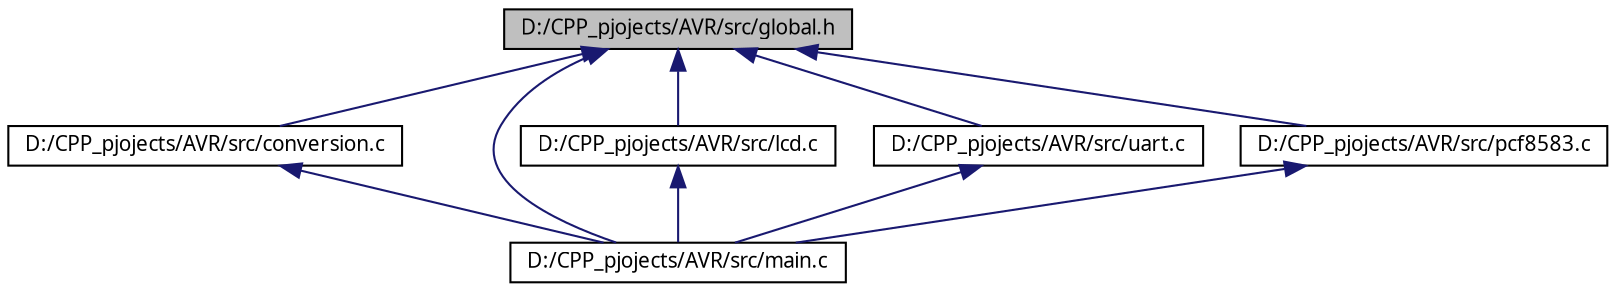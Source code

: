 digraph G
{
  bgcolor="transparent";
  edge [fontname="FreeSans.ttf",fontsize=10,labelfontname="FreeSans.ttf",labelfontsize=10];
  node [fontname="FreeSans.ttf",fontsize=10,shape=record];
  Node1 [label="D:/CPP_pjojects/AVR/src/global.h",height=0.2,width=0.4,color="black", fillcolor="grey75", style="filled" fontcolor="black"];
  Node1 -> Node2 [dir=back,color="midnightblue",fontsize=10,style="solid",fontname="FreeSans.ttf"];
  Node2 [label="D:/CPP_pjojects/AVR/src/conversion.c",height=0.2,width=0.4,color="black",URL="$conversion_8c.html"];
  Node2 -> Node3 [dir=back,color="midnightblue",fontsize=10,style="solid",fontname="FreeSans.ttf"];
  Node3 [label="D:/CPP_pjojects/AVR/src/main.c",height=0.2,width=0.4,color="black",URL="$main_8c.html"];
  Node1 -> Node4 [dir=back,color="midnightblue",fontsize=10,style="solid",fontname="FreeSans.ttf"];
  Node4 [label="D:/CPP_pjojects/AVR/src/lcd.c",height=0.2,width=0.4,color="black",URL="$lcd_8c.html"];
  Node4 -> Node3 [dir=back,color="midnightblue",fontsize=10,style="solid",fontname="FreeSans.ttf"];
  Node1 -> Node3 [dir=back,color="midnightblue",fontsize=10,style="solid",fontname="FreeSans.ttf"];
  Node1 -> Node5 [dir=back,color="midnightblue",fontsize=10,style="solid",fontname="FreeSans.ttf"];
  Node5 [label="D:/CPP_pjojects/AVR/src/uart.c",height=0.2,width=0.4,color="black",URL="$uart_8c.html"];
  Node5 -> Node3 [dir=back,color="midnightblue",fontsize=10,style="solid",fontname="FreeSans.ttf"];
  Node1 -> Node6 [dir=back,color="midnightblue",fontsize=10,style="solid",fontname="FreeSans.ttf"];
  Node6 [label="D:/CPP_pjojects/AVR/src/pcf8583.c",height=0.2,width=0.4,color="black",URL="$pcf8583_8c.html"];
  Node6 -> Node3 [dir=back,color="midnightblue",fontsize=10,style="solid",fontname="FreeSans.ttf"];
}
